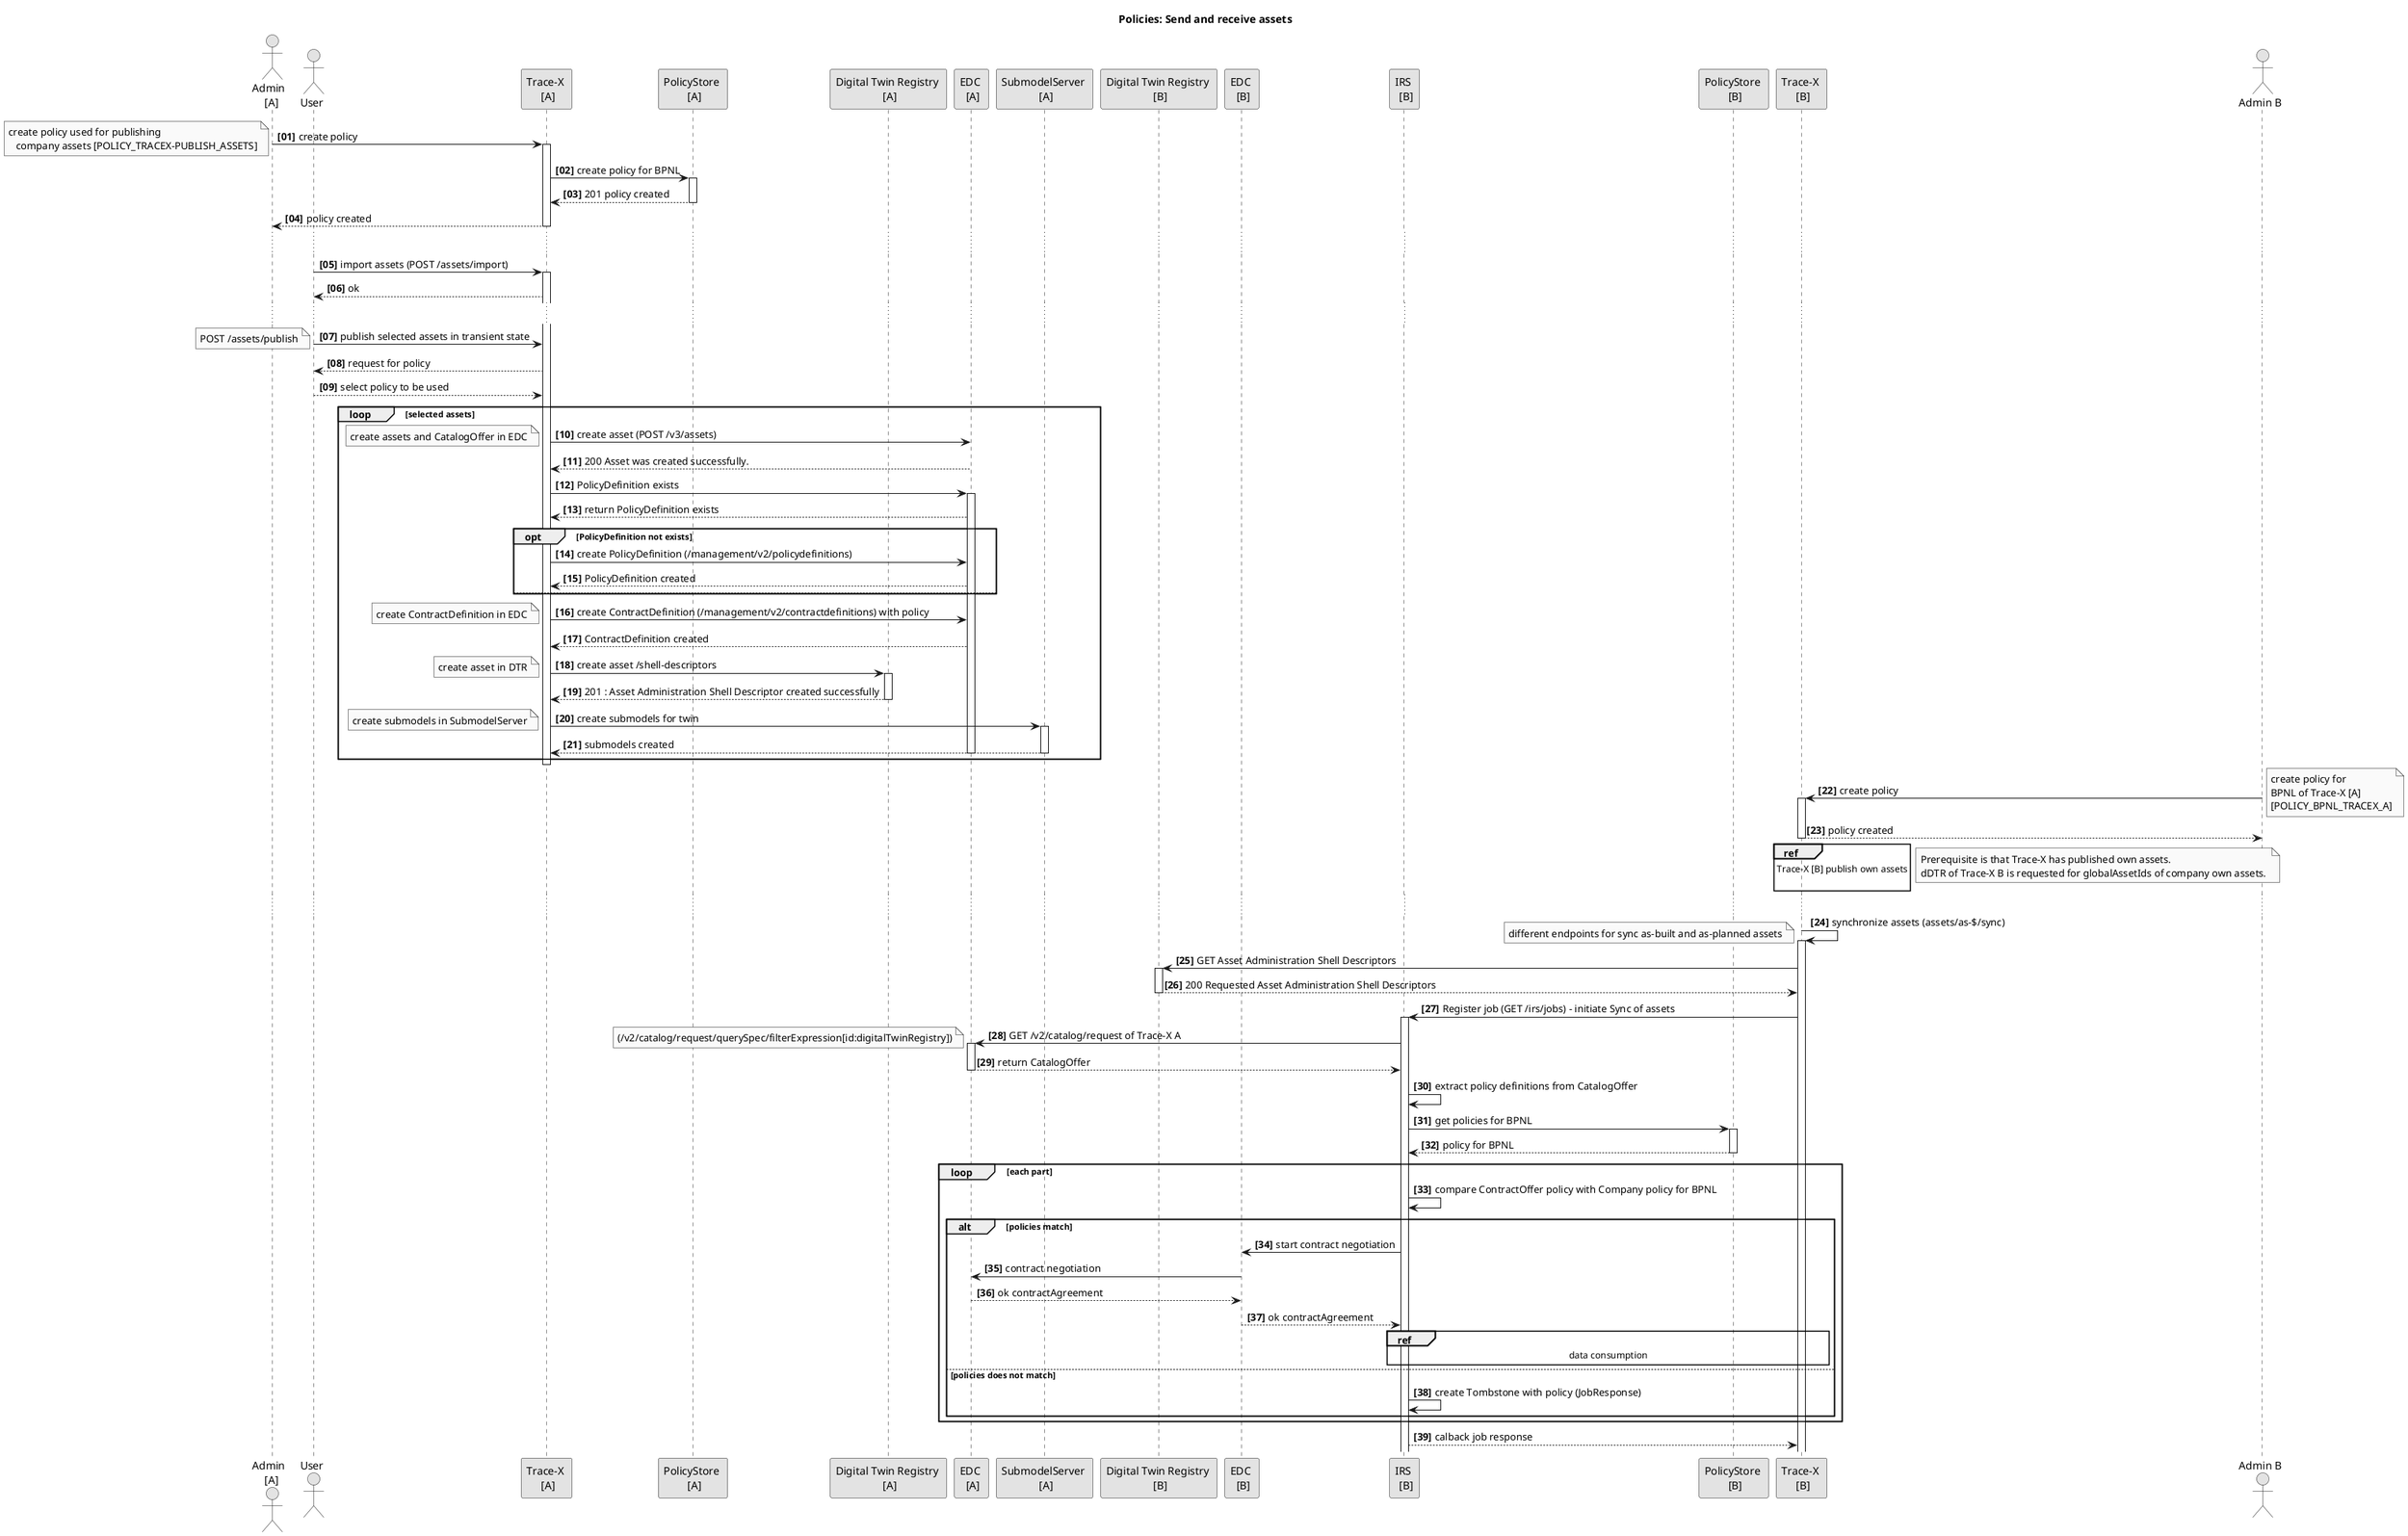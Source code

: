 @startuml

autonumber "<B>[00]"
skinparam monochrome true
skinparam shadowing false
skinparam defaultFontName "Architects daughter"
skinparam linetype ortho

title Policies: Send and receive assets

actor "Admin \n [A]" as AA
actor User
participant "Trace-X \n [A]" as TXA
participant "PolicyStore \n [A]" as PSA
participant "Digital Twin Registry \n [A]" as DTRA
participant "EDC \n [A]" as EDCA
participant "SubmodelServer \n [A]" as SSA
participant "Digital Twin Registry \n [B]" as DTRB
participant "EDC \n [B]" as EDCB
participant "IRS \n [B]" as IRSB
participant "PolicyStore \n [B]" as PSB
participant "Trace-X \n [B]" as TXB
actor "Admin B" as AB

AA -> TXA: create policy
note left
    create policy used for publishing
       company assets [POLICY_TRACEX-PUBLISH_ASSETS]
end note
activate TXA
TXA -> PSA: create policy for BPNL
activate PSA
TXA <-- PSA: 201 policy created
deactivate PSA
AA <-- TXA: policy created
deactivate TXA



...
User -> TXA: import assets (POST /assets/import)
activate TXA
User <-- TXA: ok
...

User -> TXA: publish selected assets in transient state

note left
 POST /assets/publish
end note

User <-- TXA: request for policy

User --> TXA: select policy to be used

loop selected assets

TXA -> EDCA: create asset (POST /v3/assets)
note left
    create assets and CatalogOffer in EDC
end note
TXA <-- EDCA: 200 Asset was created successfully.

TXA -> EDCA: PolicyDefinition exists
activate EDCA
TXA <-- EDCA: return PolicyDefinition exists
opt PolicyDefinition not exists
TXA -> EDCA: create PolicyDefinition (/management/v2/policydefinitions)
TXA <-- EDCA: PolicyDefinition created
else

end opt

TXA -> EDCA: create ContractDefinition (/management/v2/contractdefinitions) with policy
note left
    create ContractDefinition in EDC
end note
TXA <-- EDCA: ContractDefinition created

TXA -> DTRA: create asset /shell-descriptors
activate DTRA
note left
    create asset in DTR
end note
TXA <-- DTRA: 201 : Asset Administration Shell Descriptor created successfully
deactivate DTRA

TXA -> SSA: create submodels for twin
activate SSA
note left
    create submodels in SubmodelServer
end note
TXA <-- SSA: submodels created
deactivate SSA

deactivate EDCA
end


deactivate TXA

AB -> TXB: create policy
activate TXB


note right
    create policy for
    BPNL of Trace-X [A]
    [POLICY_BPNL_TRACEX_A]
end note
AB <-- TXB: policy created
deactivate TXB


ref over TXB
    Trace-X [B] publish own assets

end ref

note right
    Prerequisite is that Trace-X has published own assets.
    dDTR of Trace-X B is requested for globalAssetIds of company own assets. 
end note

...
TXB -> TXB: synchronize assets (assets/as-$/sync)
note left
    different endpoints for sync as-built and as-planned assets
end note
activate TXB
TXB -> DTRB: GET Asset Administration Shell Descriptors
activate DTRB
TXB <-- DTRB: 200 Requested Asset Administration Shell Descriptors
deactivate DTRB

TXB -> IRSB: Register job (GET /irs/jobs) - initiate Sync of assets
activate IRSB
IRSB -> EDCA: GET /v2/catalog/request of Trace-X A
note left
    (/v2/catalog/request/querySpec/filterExpression[id:digitalTwinRegistry])
end note
activate EDCA
EDCA --> IRSB: return CatalogOffer
deactivate EDCA
IRSB -> IRSB: extract policy definitions from CatalogOffer
IRSB -> PSB:  get policies for BPNL

activate PSB
IRSB <-- PSB: policy for BPNL
deactivate PSB

loop each part
IRSB -> IRSB: compare ContractOffer policy with Company policy for BPNL
alt policies match
    IRSB -> EDCB: start contract negotiation
    EDCB -> EDCA:  contract negotiation
    EDCB <-- EDCA: ok contractAgreement
    IRSB <-- EDCB: ok contractAgreement
    ref over IRSB, TXB: data consumption
else policies does not match
    IRSB -> IRSB: create Tombstone with policy (JobResponse)
end
end

TXB <-- IRSB : calback job response

@enduml
